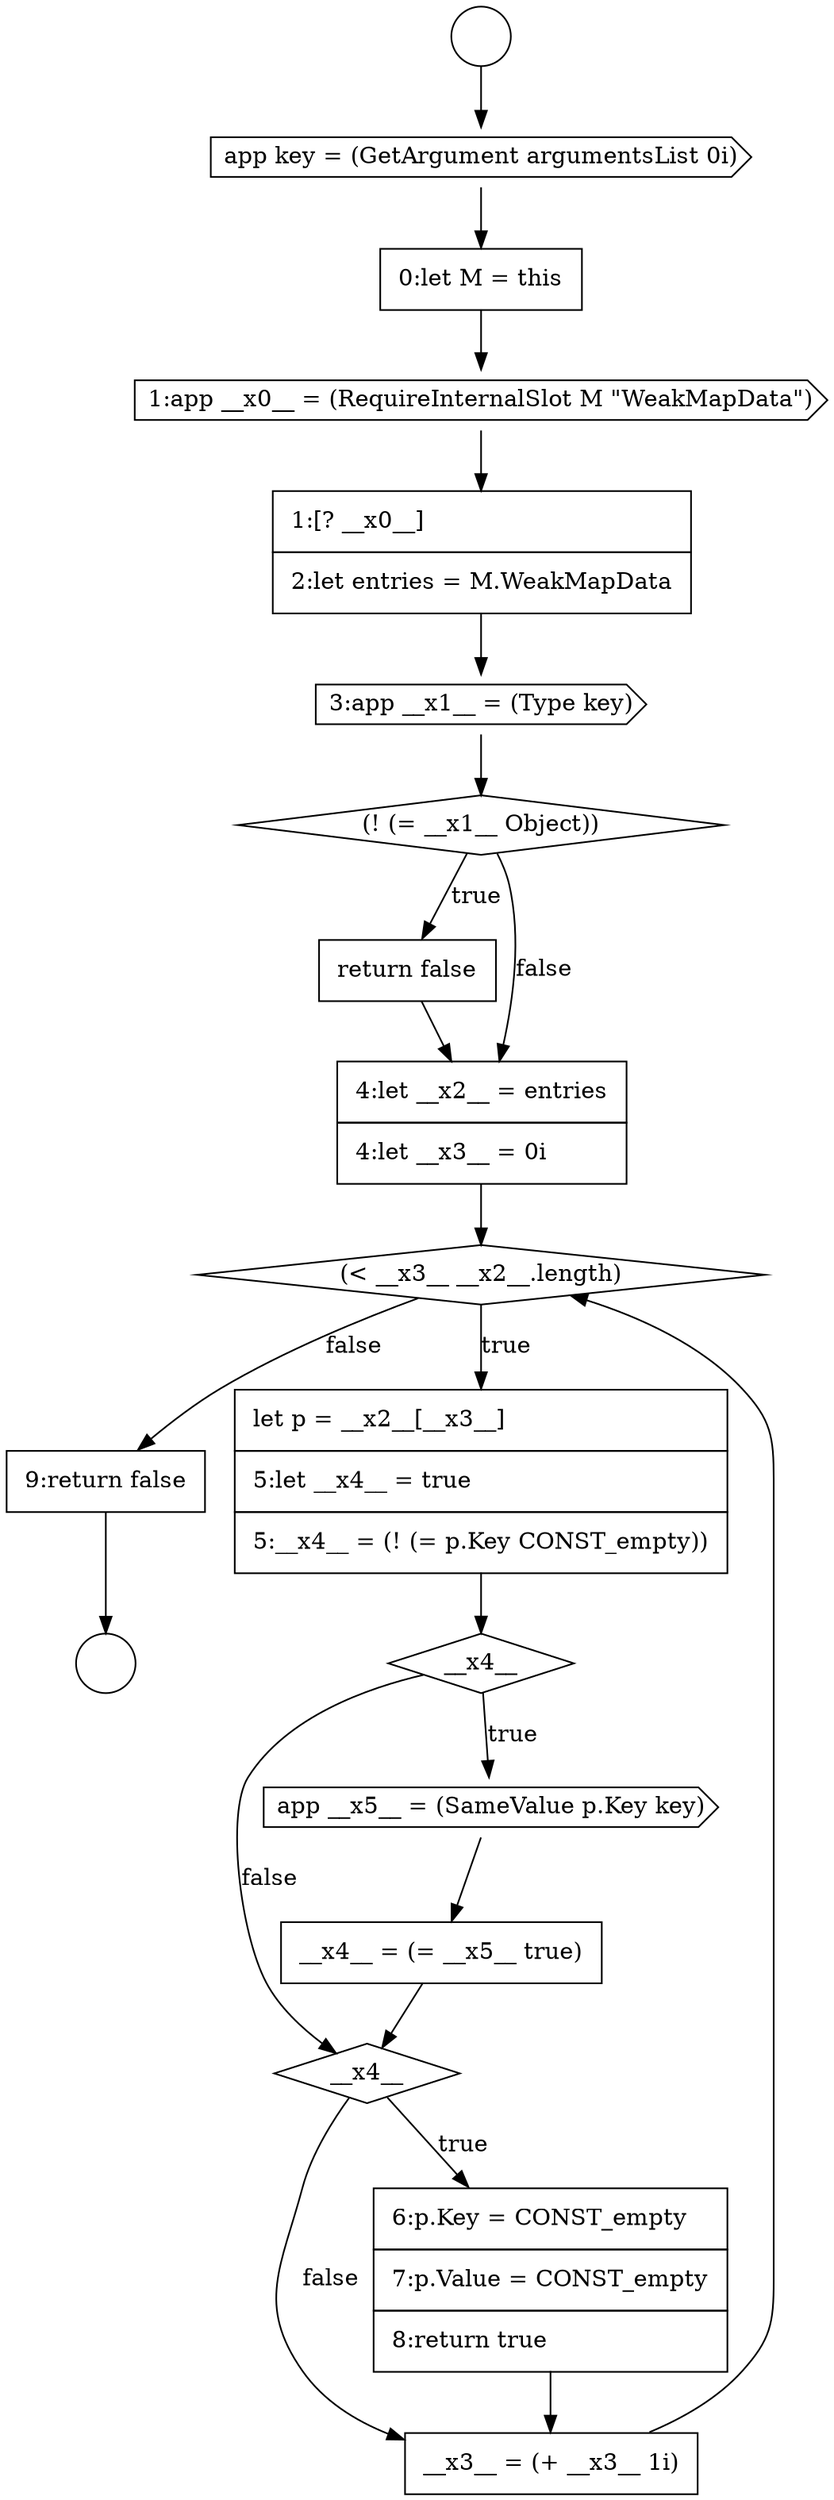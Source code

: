 digraph {
  node17307 [shape=diamond, label=<<font color="black">(! (= __x1__ Object))</font>> color="black" fillcolor="white" style=filled]
  node17310 [shape=diamond, label=<<font color="black">(&lt; __x3__ __x2__.length)</font>> color="black" fillcolor="white" style=filled]
  node17303 [shape=none, margin=0, label=<<font color="black">
    <table border="0" cellborder="1" cellspacing="0" cellpadding="10">
      <tr><td align="left">0:let M = this</td></tr>
    </table>
  </font>> color="black" fillcolor="white" style=filled]
  node17318 [shape=none, margin=0, label=<<font color="black">
    <table border="0" cellborder="1" cellspacing="0" cellpadding="10">
      <tr><td align="left">9:return false</td></tr>
    </table>
  </font>> color="black" fillcolor="white" style=filled]
  node17315 [shape=diamond, label=<<font color="black">__x4__</font>> color="black" fillcolor="white" style=filled]
  node17305 [shape=none, margin=0, label=<<font color="black">
    <table border="0" cellborder="1" cellspacing="0" cellpadding="10">
      <tr><td align="left">1:[? __x0__]</td></tr>
      <tr><td align="left">2:let entries = M.WeakMapData</td></tr>
    </table>
  </font>> color="black" fillcolor="white" style=filled]
  node17312 [shape=diamond, label=<<font color="black">__x4__</font>> color="black" fillcolor="white" style=filled]
  node17308 [shape=none, margin=0, label=<<font color="black">
    <table border="0" cellborder="1" cellspacing="0" cellpadding="10">
      <tr><td align="left">return false</td></tr>
    </table>
  </font>> color="black" fillcolor="white" style=filled]
  node17317 [shape=none, margin=0, label=<<font color="black">
    <table border="0" cellborder="1" cellspacing="0" cellpadding="10">
      <tr><td align="left">__x3__ = (+ __x3__ 1i)</td></tr>
    </table>
  </font>> color="black" fillcolor="white" style=filled]
  node17302 [shape=cds, label=<<font color="black">app key = (GetArgument argumentsList 0i)</font>> color="black" fillcolor="white" style=filled]
  node17314 [shape=none, margin=0, label=<<font color="black">
    <table border="0" cellborder="1" cellspacing="0" cellpadding="10">
      <tr><td align="left">__x4__ = (= __x5__ true)</td></tr>
    </table>
  </font>> color="black" fillcolor="white" style=filled]
  node17306 [shape=cds, label=<<font color="black">3:app __x1__ = (Type key)</font>> color="black" fillcolor="white" style=filled]
  node17313 [shape=cds, label=<<font color="black">app __x5__ = (SameValue p.Key key)</font>> color="black" fillcolor="white" style=filled]
  node17300 [shape=circle label=" " color="black" fillcolor="white" style=filled]
  node17309 [shape=none, margin=0, label=<<font color="black">
    <table border="0" cellborder="1" cellspacing="0" cellpadding="10">
      <tr><td align="left">4:let __x2__ = entries</td></tr>
      <tr><td align="left">4:let __x3__ = 0i</td></tr>
    </table>
  </font>> color="black" fillcolor="white" style=filled]
  node17304 [shape=cds, label=<<font color="black">1:app __x0__ = (RequireInternalSlot M &quot;WeakMapData&quot;)</font>> color="black" fillcolor="white" style=filled]
  node17316 [shape=none, margin=0, label=<<font color="black">
    <table border="0" cellborder="1" cellspacing="0" cellpadding="10">
      <tr><td align="left">6:p.Key = CONST_empty</td></tr>
      <tr><td align="left">7:p.Value = CONST_empty</td></tr>
      <tr><td align="left">8:return true</td></tr>
    </table>
  </font>> color="black" fillcolor="white" style=filled]
  node17301 [shape=circle label=" " color="black" fillcolor="white" style=filled]
  node17311 [shape=none, margin=0, label=<<font color="black">
    <table border="0" cellborder="1" cellspacing="0" cellpadding="10">
      <tr><td align="left">let p = __x2__[__x3__]</td></tr>
      <tr><td align="left">5:let __x4__ = true</td></tr>
      <tr><td align="left">5:__x4__ = (! (= p.Key CONST_empty))</td></tr>
    </table>
  </font>> color="black" fillcolor="white" style=filled]
  node17312 -> node17313 [label=<<font color="black">true</font>> color="black"]
  node17312 -> node17315 [label=<<font color="black">false</font>> color="black"]
  node17305 -> node17306 [ color="black"]
  node17304 -> node17305 [ color="black"]
  node17310 -> node17311 [label=<<font color="black">true</font>> color="black"]
  node17310 -> node17318 [label=<<font color="black">false</font>> color="black"]
  node17302 -> node17303 [ color="black"]
  node17318 -> node17301 [ color="black"]
  node17306 -> node17307 [ color="black"]
  node17314 -> node17315 [ color="black"]
  node17317 -> node17310 [ color="black"]
  node17300 -> node17302 [ color="black"]
  node17307 -> node17308 [label=<<font color="black">true</font>> color="black"]
  node17307 -> node17309 [label=<<font color="black">false</font>> color="black"]
  node17313 -> node17314 [ color="black"]
  node17309 -> node17310 [ color="black"]
  node17303 -> node17304 [ color="black"]
  node17315 -> node17316 [label=<<font color="black">true</font>> color="black"]
  node17315 -> node17317 [label=<<font color="black">false</font>> color="black"]
  node17311 -> node17312 [ color="black"]
  node17316 -> node17317 [ color="black"]
  node17308 -> node17309 [ color="black"]
}
